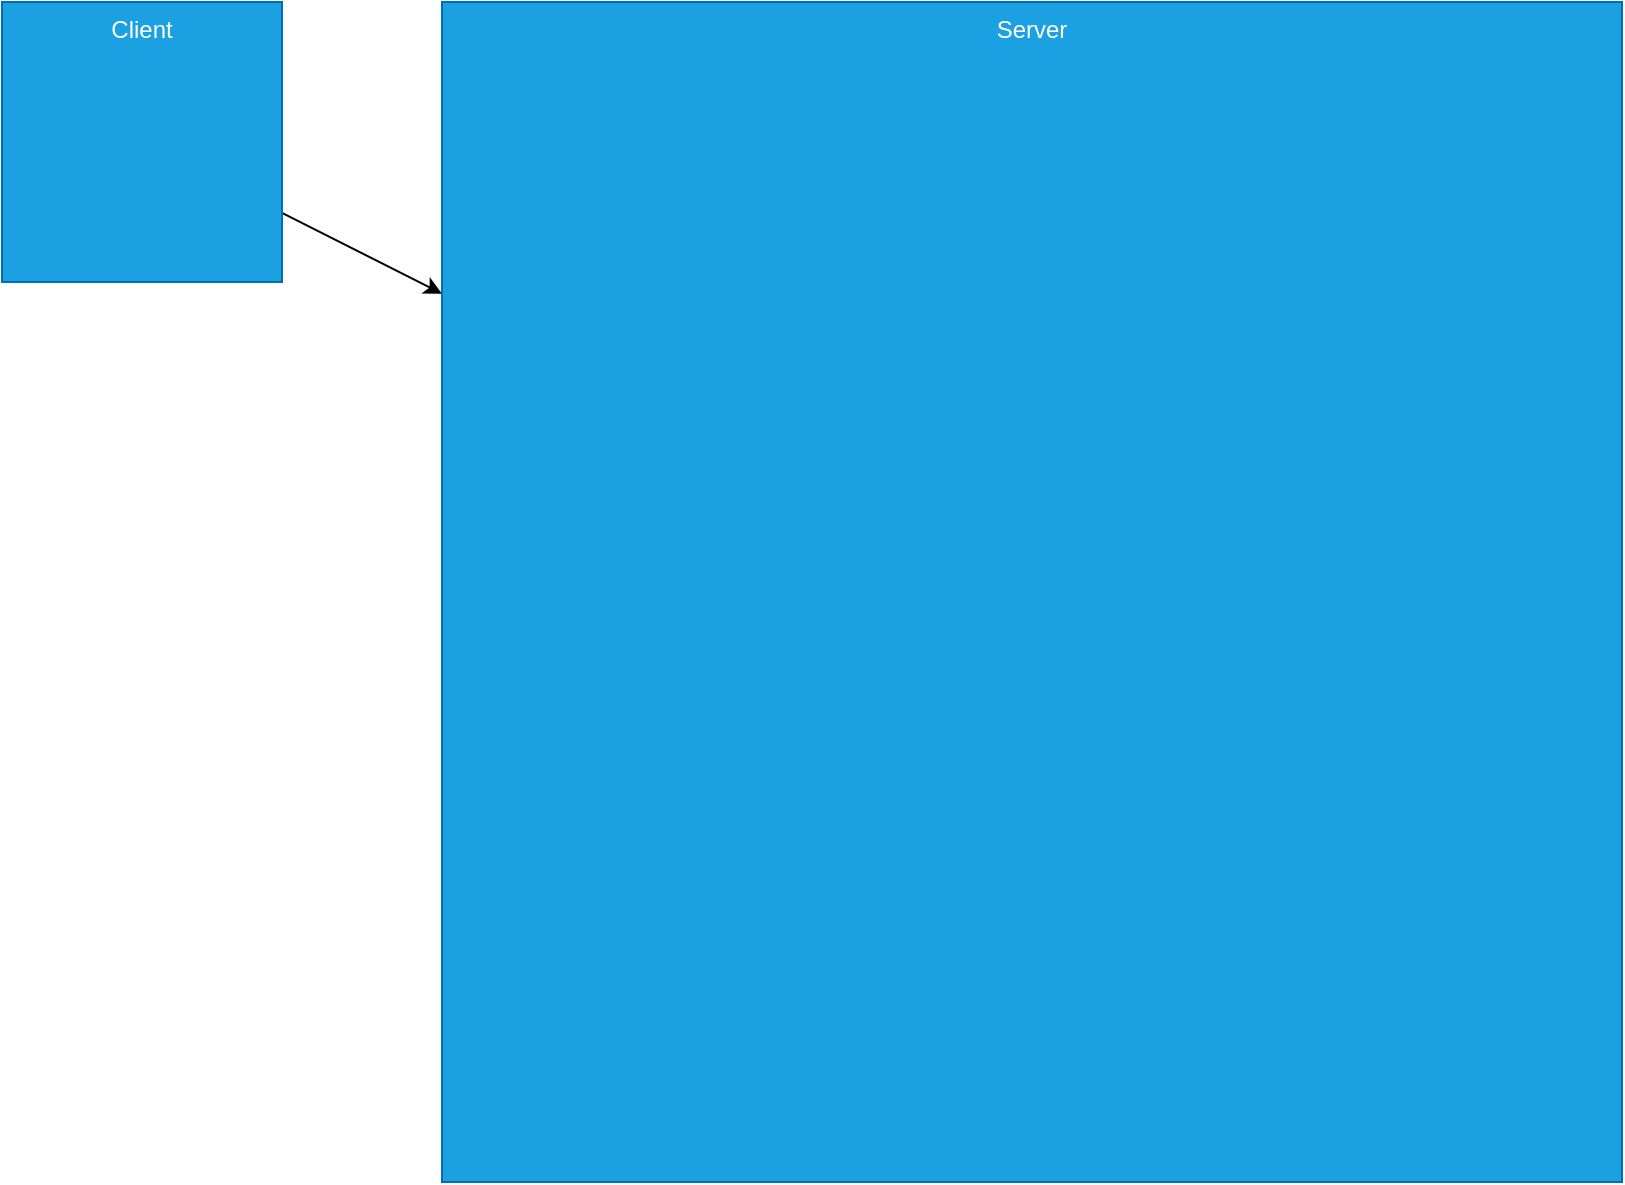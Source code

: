 <mxfile>
    <diagram id="TMqUnGgjgd8W7NaF_YpP" name="Page-1">
        <mxGraphModel dx="523" dy="1488" grid="1" gridSize="10" guides="1" tooltips="1" connect="1" arrows="1" fold="1" page="1" pageScale="1" pageWidth="850" pageHeight="1100" math="0" shadow="0">
            <root>
                <mxCell id="0"/>
                <mxCell id="1" parent="0"/>
                <mxCell id="5" value="" style="edgeStyle=none;html=1;" edge="1" parent="1" source="2" target="4">
                    <mxGeometry relative="1" as="geometry"/>
                </mxCell>
                <mxCell id="2" value="Client&lt;br&gt;" style="whiteSpace=wrap;html=1;aspect=fixed;fillColor=#1ba1e2;fontColor=#ffffff;strokeColor=#006EAF;verticalAlign=top;align=center;" vertex="1" parent="1">
                    <mxGeometry y="-280" width="140" height="140" as="geometry"/>
                </mxCell>
                <mxCell id="4" value="Server" style="whiteSpace=wrap;html=1;aspect=fixed;fillColor=#1ba1e2;fontColor=#ffffff;strokeColor=#006EAF;verticalAlign=top;" vertex="1" parent="1">
                    <mxGeometry x="220" y="-280" width="590" height="590" as="geometry"/>
                </mxCell>
            </root>
        </mxGraphModel>
    </diagram>
</mxfile>

